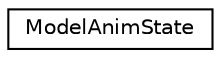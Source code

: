 digraph "Graphical Class Hierarchy"
{
 // LATEX_PDF_SIZE
  edge [fontname="Helvetica",fontsize="10",labelfontname="Helvetica",labelfontsize="10"];
  node [fontname="Helvetica",fontsize="10",shape=record];
  rankdir="LR";
  Node0 [label="ModelAnimState",height=0.2,width=0.4,color="black", fillcolor="white", style="filled",URL="$struct_model_anim_state.html",tooltip=" "];
}
